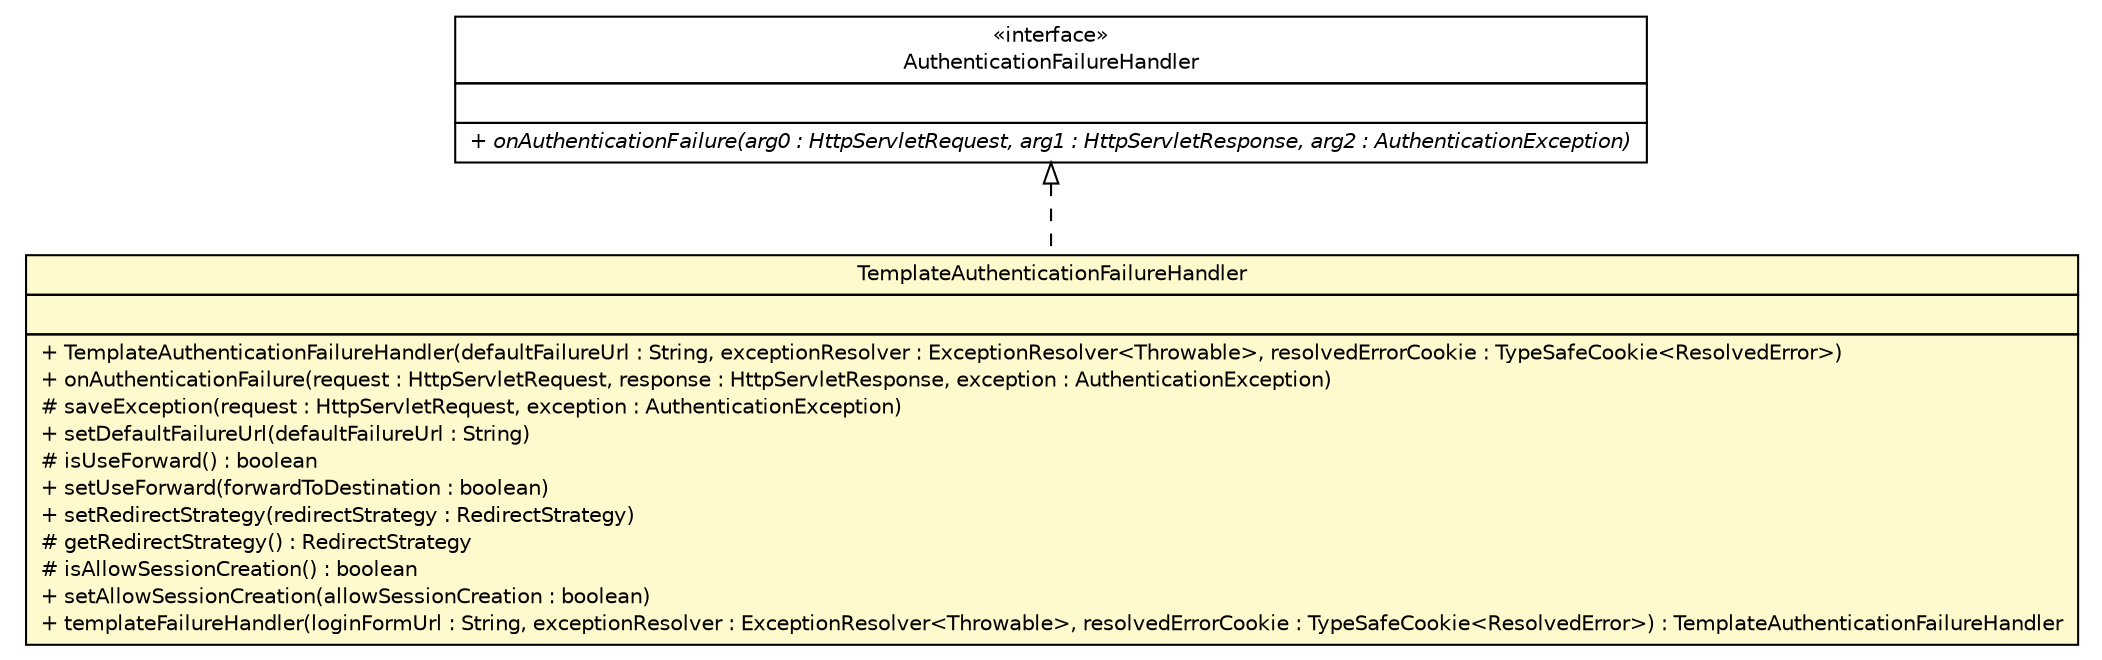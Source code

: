 #!/usr/local/bin/dot
#
# Class diagram 
# Generated by UMLGraph version R5_6-24-gf6e263 (http://www.umlgraph.org/)
#

digraph G {
	edge [fontname="Helvetica",fontsize=10,labelfontname="Helvetica",labelfontsize=10];
	node [fontname="Helvetica",fontsize=10,shape=plaintext];
	nodesep=0.25;
	ranksep=0.5;
	// cn.home1.oss.lib.security.internal.template.TemplateAuthenticationFailureHandler
	c4283 [label=<<table title="cn.home1.oss.lib.security.internal.template.TemplateAuthenticationFailureHandler" border="0" cellborder="1" cellspacing="0" cellpadding="2" port="p" bgcolor="lemonChiffon" href="./TemplateAuthenticationFailureHandler.html">
		<tr><td><table border="0" cellspacing="0" cellpadding="1">
<tr><td align="center" balign="center"> TemplateAuthenticationFailureHandler </td></tr>
		</table></td></tr>
		<tr><td><table border="0" cellspacing="0" cellpadding="1">
<tr><td align="left" balign="left">  </td></tr>
		</table></td></tr>
		<tr><td><table border="0" cellspacing="0" cellpadding="1">
<tr><td align="left" balign="left"> + TemplateAuthenticationFailureHandler(defaultFailureUrl : String, exceptionResolver : ExceptionResolver&lt;Throwable&gt;, resolvedErrorCookie : TypeSafeCookie&lt;ResolvedError&gt;) </td></tr>
<tr><td align="left" balign="left"> + onAuthenticationFailure(request : HttpServletRequest, response : HttpServletResponse, exception : AuthenticationException) </td></tr>
<tr><td align="left" balign="left"> # saveException(request : HttpServletRequest, exception : AuthenticationException) </td></tr>
<tr><td align="left" balign="left"> + setDefaultFailureUrl(defaultFailureUrl : String) </td></tr>
<tr><td align="left" balign="left"> # isUseForward() : boolean </td></tr>
<tr><td align="left" balign="left"> + setUseForward(forwardToDestination : boolean) </td></tr>
<tr><td align="left" balign="left"> + setRedirectStrategy(redirectStrategy : RedirectStrategy) </td></tr>
<tr><td align="left" balign="left"> # getRedirectStrategy() : RedirectStrategy </td></tr>
<tr><td align="left" balign="left"> # isAllowSessionCreation() : boolean </td></tr>
<tr><td align="left" balign="left"> + setAllowSessionCreation(allowSessionCreation : boolean) </td></tr>
<tr><td align="left" balign="left"> + templateFailureHandler(loginFormUrl : String, exceptionResolver : ExceptionResolver&lt;Throwable&gt;, resolvedErrorCookie : TypeSafeCookie&lt;ResolvedError&gt;) : TemplateAuthenticationFailureHandler </td></tr>
		</table></td></tr>
		</table>>, URL="./TemplateAuthenticationFailureHandler.html", fontname="Helvetica", fontcolor="black", fontsize=10.0];
	//cn.home1.oss.lib.security.internal.template.TemplateAuthenticationFailureHandler implements org.springframework.security.web.authentication.AuthenticationFailureHandler
	c4320:p -> c4283:p [dir=back,arrowtail=empty,style=dashed];
	// org.springframework.security.web.authentication.AuthenticationFailureHandler
	c4320 [label=<<table title="org.springframework.security.web.authentication.AuthenticationFailureHandler" border="0" cellborder="1" cellspacing="0" cellpadding="2" port="p" href="http://java.sun.com/j2se/1.4.2/docs/api/org/springframework/security/web/authentication/AuthenticationFailureHandler.html">
		<tr><td><table border="0" cellspacing="0" cellpadding="1">
<tr><td align="center" balign="center"> &#171;interface&#187; </td></tr>
<tr><td align="center" balign="center"> AuthenticationFailureHandler </td></tr>
		</table></td></tr>
		<tr><td><table border="0" cellspacing="0" cellpadding="1">
<tr><td align="left" balign="left">  </td></tr>
		</table></td></tr>
		<tr><td><table border="0" cellspacing="0" cellpadding="1">
<tr><td align="left" balign="left"><font face="Helvetica-Oblique" point-size="10.0"> + onAuthenticationFailure(arg0 : HttpServletRequest, arg1 : HttpServletResponse, arg2 : AuthenticationException) </font></td></tr>
		</table></td></tr>
		</table>>, URL="http://java.sun.com/j2se/1.4.2/docs/api/org/springframework/security/web/authentication/AuthenticationFailureHandler.html", fontname="Helvetica", fontcolor="black", fontsize=10.0];
}

